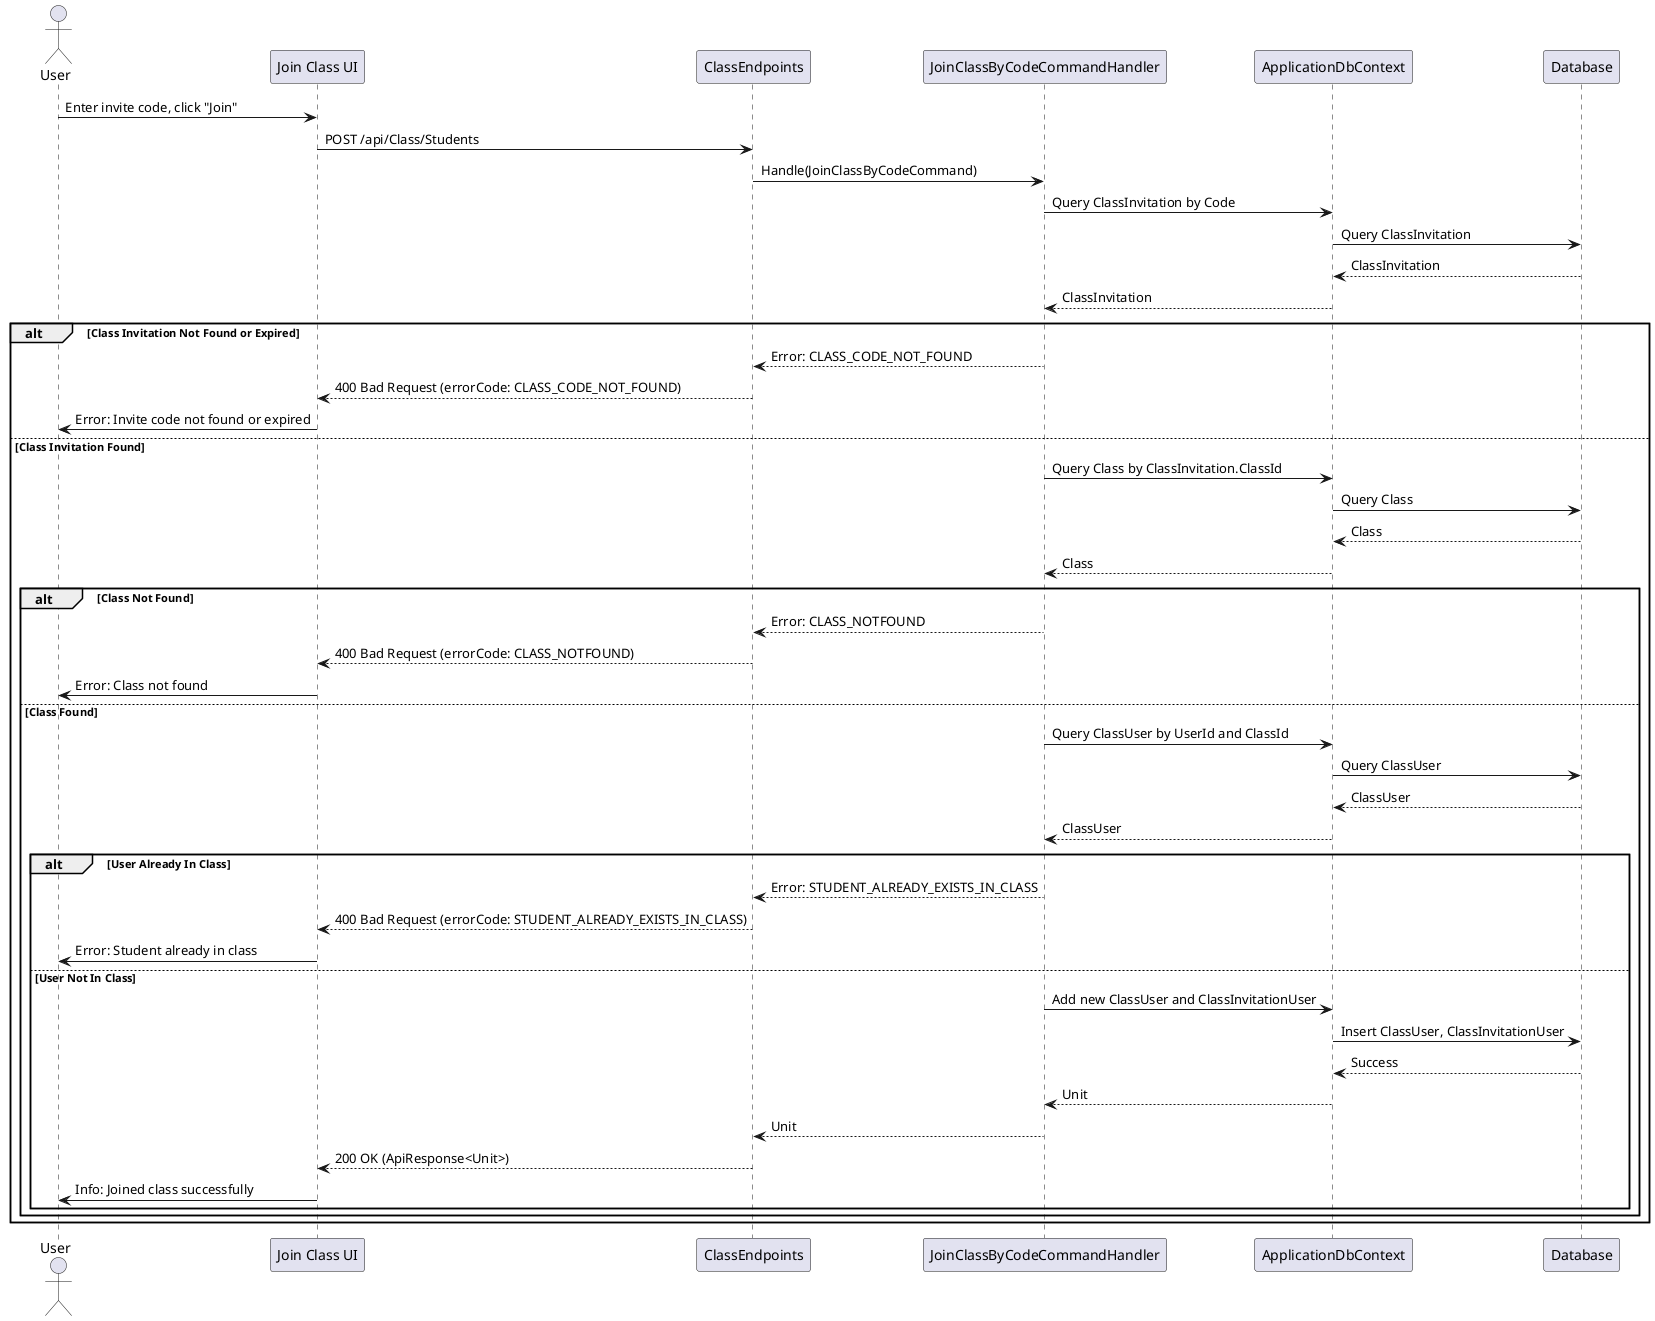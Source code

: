 @startuml
actor User
participant "Join Class UI" as UI
participant ClassEndpoints
participant JoinClassByCodeCommandHandler as Handler
participant ApplicationDbContext
participant Database

User -> UI : Enter invite code, click "Join"
UI -> ClassEndpoints : POST /api/Class/Students
ClassEndpoints -> Handler : Handle(JoinClassByCodeCommand)
Handler -> ApplicationDbContext : Query ClassInvitation by Code
ApplicationDbContext -> Database : Query ClassInvitation
Database --> ApplicationDbContext : ClassInvitation
ApplicationDbContext --> Handler : ClassInvitation
alt Class Invitation Not Found or Expired
    Handler --> ClassEndpoints : Error: CLASS_CODE_NOT_FOUND
    ClassEndpoints --> UI : 400 Bad Request (errorCode: CLASS_CODE_NOT_FOUND)
    UI -> User : Error: Invite code not found or expired
else Class Invitation Found
    Handler -> ApplicationDbContext : Query Class by ClassInvitation.ClassId
    ApplicationDbContext -> Database : Query Class
    Database --> ApplicationDbContext : Class
    ApplicationDbContext --> Handler : Class
    alt Class Not Found
        Handler --> ClassEndpoints : Error: CLASS_NOTFOUND
        ClassEndpoints --> UI : 400 Bad Request (errorCode: CLASS_NOTFOUND)
        UI -> User : Error: Class not found
    else Class Found
        Handler -> ApplicationDbContext : Query ClassUser by UserId and ClassId
        ApplicationDbContext -> Database : Query ClassUser
        Database --> ApplicationDbContext : ClassUser
        ApplicationDbContext --> Handler : ClassUser
        alt User Already In Class
            Handler --> ClassEndpoints : Error: STUDENT_ALREADY_EXISTS_IN_CLASS
            ClassEndpoints --> UI : 400 Bad Request (errorCode: STUDENT_ALREADY_EXISTS_IN_CLASS)
            UI -> User : Error: Student already in class
        else User Not In Class
            Handler -> ApplicationDbContext : Add new ClassUser and ClassInvitationUser
            ApplicationDbContext -> Database : Insert ClassUser, ClassInvitationUser
            Database --> ApplicationDbContext : Success
            ApplicationDbContext --> Handler : Unit
            Handler --> ClassEndpoints : Unit
            ClassEndpoints --> UI : 200 OK (ApiResponse<Unit>)
            UI -> User : Info: Joined class successfully
        end
    end
end

@enduml